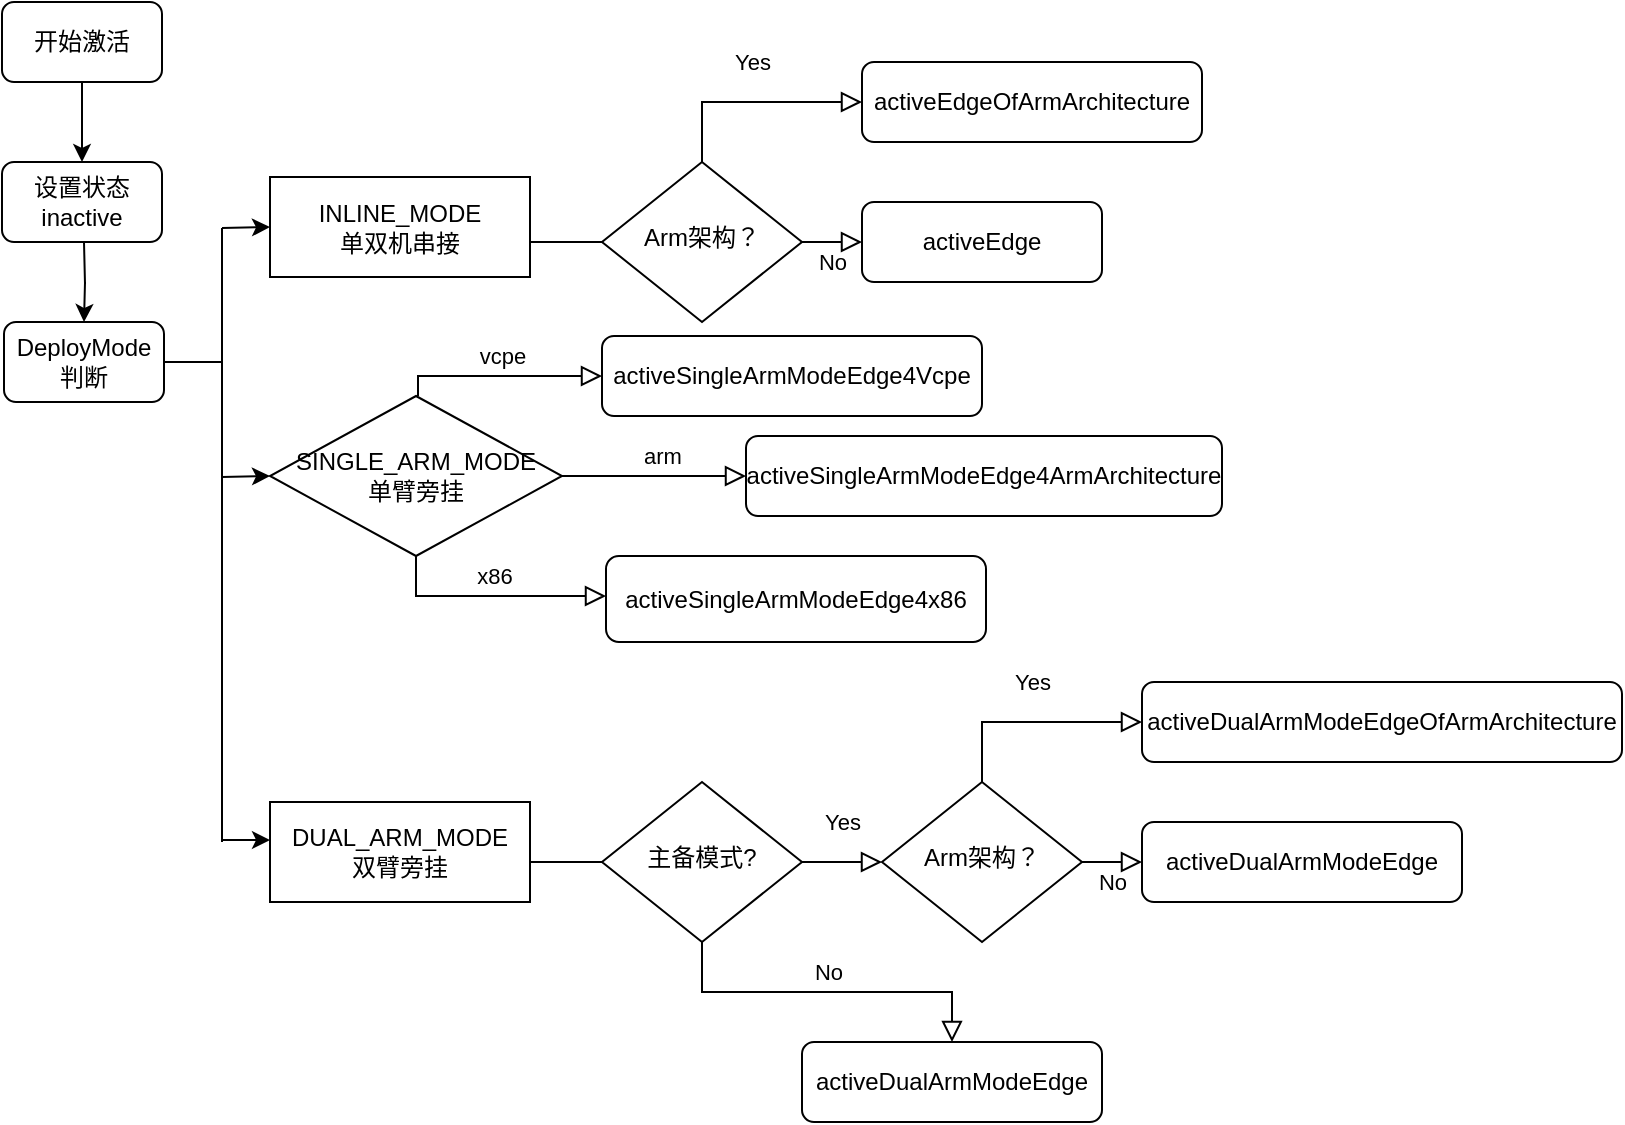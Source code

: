 <mxfile version="15.9.4" type="github">
  <diagram id="C5RBs43oDa-KdzZeNtuy" name="Page-1">
    <mxGraphModel dx="782" dy="468" grid="1" gridSize="10" guides="1" tooltips="1" connect="1" arrows="1" fold="1" page="1" pageScale="1" pageWidth="827" pageHeight="1169" math="0" shadow="0">
      <root>
        <mxCell id="WIyWlLk6GJQsqaUBKTNV-0" />
        <mxCell id="WIyWlLk6GJQsqaUBKTNV-1" parent="WIyWlLk6GJQsqaUBKTNV-0" />
        <mxCell id="WIyWlLk6GJQsqaUBKTNV-4" value="Yes" style="rounded=0;html=1;jettySize=auto;orthogonalLoop=1;fontSize=11;endArrow=block;endFill=0;endSize=8;strokeWidth=1;shadow=0;labelBackgroundColor=none;edgeStyle=orthogonalEdgeStyle;entryX=0;entryY=0.5;entryDx=0;entryDy=0;" parent="WIyWlLk6GJQsqaUBKTNV-1" source="WIyWlLk6GJQsqaUBKTNV-6" target="WIyWlLk6GJQsqaUBKTNV-11" edge="1">
          <mxGeometry y="20" relative="1" as="geometry">
            <mxPoint as="offset" />
            <mxPoint x="450" y="160" as="targetPoint" />
            <Array as="points">
              <mxPoint x="500" y="210" />
            </Array>
          </mxGeometry>
        </mxCell>
        <mxCell id="WIyWlLk6GJQsqaUBKTNV-5" value="No" style="edgeStyle=orthogonalEdgeStyle;rounded=0;html=1;jettySize=auto;orthogonalLoop=1;fontSize=11;endArrow=block;endFill=0;endSize=8;strokeWidth=1;shadow=0;labelBackgroundColor=none;" parent="WIyWlLk6GJQsqaUBKTNV-1" source="WIyWlLk6GJQsqaUBKTNV-6" target="WIyWlLk6GJQsqaUBKTNV-7" edge="1">
          <mxGeometry y="10" relative="1" as="geometry">
            <mxPoint as="offset" />
          </mxGeometry>
        </mxCell>
        <mxCell id="WIyWlLk6GJQsqaUBKTNV-6" value="Arm架构？" style="rhombus;whiteSpace=wrap;html=1;shadow=0;fontFamily=Helvetica;fontSize=12;align=center;strokeWidth=1;spacing=6;spacingTop=-4;" parent="WIyWlLk6GJQsqaUBKTNV-1" vertex="1">
          <mxGeometry x="450" y="240" width="100" height="80" as="geometry" />
        </mxCell>
        <mxCell id="WIyWlLk6GJQsqaUBKTNV-7" value="activeEdge" style="rounded=1;whiteSpace=wrap;html=1;fontSize=12;glass=0;strokeWidth=1;shadow=0;" parent="WIyWlLk6GJQsqaUBKTNV-1" vertex="1">
          <mxGeometry x="580" y="260" width="120" height="40" as="geometry" />
        </mxCell>
        <mxCell id="WIyWlLk6GJQsqaUBKTNV-11" value="activeEdgeOfArmArchitecture" style="rounded=1;whiteSpace=wrap;html=1;fontSize=12;glass=0;strokeWidth=1;shadow=0;" parent="WIyWlLk6GJQsqaUBKTNV-1" vertex="1">
          <mxGeometry x="580" y="190" width="170" height="40" as="geometry" />
        </mxCell>
        <mxCell id="NEQleENMyvZml1nFLo---3" style="edgeStyle=orthogonalEdgeStyle;rounded=0;orthogonalLoop=1;jettySize=auto;html=1;exitX=0.5;exitY=1;exitDx=0;exitDy=0;" edge="1" parent="WIyWlLk6GJQsqaUBKTNV-1" source="NEQleENMyvZml1nFLo---1">
          <mxGeometry relative="1" as="geometry">
            <mxPoint x="190" y="240" as="targetPoint" />
          </mxGeometry>
        </mxCell>
        <mxCell id="NEQleENMyvZml1nFLo---1" value="开始激活" style="rounded=1;whiteSpace=wrap;html=1;" vertex="1" parent="WIyWlLk6GJQsqaUBKTNV-1">
          <mxGeometry x="150" y="160" width="80" height="40" as="geometry" />
        </mxCell>
        <mxCell id="NEQleENMyvZml1nFLo---4" value="设置状态inactive" style="rounded=1;whiteSpace=wrap;html=1;" vertex="1" parent="WIyWlLk6GJQsqaUBKTNV-1">
          <mxGeometry x="150" y="240" width="80" height="40" as="geometry" />
        </mxCell>
        <mxCell id="NEQleENMyvZml1nFLo---7" style="edgeStyle=orthogonalEdgeStyle;rounded=0;orthogonalLoop=1;jettySize=auto;html=1;exitX=0.5;exitY=1;exitDx=0;exitDy=0;" edge="1" parent="WIyWlLk6GJQsqaUBKTNV-1">
          <mxGeometry relative="1" as="geometry">
            <mxPoint x="191" y="320" as="targetPoint" />
            <mxPoint x="191" y="280" as="sourcePoint" />
          </mxGeometry>
        </mxCell>
        <mxCell id="NEQleENMyvZml1nFLo---8" value="DeployMode判断" style="rounded=1;whiteSpace=wrap;html=1;" vertex="1" parent="WIyWlLk6GJQsqaUBKTNV-1">
          <mxGeometry x="151" y="320" width="80" height="40" as="geometry" />
        </mxCell>
        <mxCell id="NEQleENMyvZml1nFLo---10" value="INLINE_MODE&lt;br&gt;单双机串接" style="rounded=0;whiteSpace=wrap;html=1;" vertex="1" parent="WIyWlLk6GJQsqaUBKTNV-1">
          <mxGeometry x="284" y="247.5" width="130" height="50" as="geometry" />
        </mxCell>
        <mxCell id="NEQleENMyvZml1nFLo---13" value="DUAL_ARM_MODE&lt;br&gt;双臂旁挂" style="rounded=0;whiteSpace=wrap;html=1;" vertex="1" parent="WIyWlLk6GJQsqaUBKTNV-1">
          <mxGeometry x="284" y="560" width="130" height="50" as="geometry" />
        </mxCell>
        <mxCell id="NEQleENMyvZml1nFLo---14" value="" style="endArrow=none;html=1;rounded=0;entryX=1;entryY=0.5;entryDx=0;entryDy=0;" edge="1" parent="WIyWlLk6GJQsqaUBKTNV-1" target="NEQleENMyvZml1nFLo---8">
          <mxGeometry width="50" height="50" relative="1" as="geometry">
            <mxPoint x="260" y="340" as="sourcePoint" />
            <mxPoint x="430" y="300" as="targetPoint" />
          </mxGeometry>
        </mxCell>
        <mxCell id="NEQleENMyvZml1nFLo---15" value="" style="endArrow=none;html=1;rounded=0;" edge="1" parent="WIyWlLk6GJQsqaUBKTNV-1">
          <mxGeometry width="50" height="50" relative="1" as="geometry">
            <mxPoint x="260" y="580" as="sourcePoint" />
            <mxPoint x="260" y="273" as="targetPoint" />
          </mxGeometry>
        </mxCell>
        <mxCell id="NEQleENMyvZml1nFLo---16" value="" style="endArrow=classic;html=1;rounded=0;entryX=0;entryY=0.5;entryDx=0;entryDy=0;" edge="1" parent="WIyWlLk6GJQsqaUBKTNV-1" target="NEQleENMyvZml1nFLo---10">
          <mxGeometry width="50" height="50" relative="1" as="geometry">
            <mxPoint x="260" y="273" as="sourcePoint" />
            <mxPoint x="430" y="300" as="targetPoint" />
          </mxGeometry>
        </mxCell>
        <mxCell id="NEQleENMyvZml1nFLo---17" value="" style="endArrow=classic;html=1;rounded=0;entryX=0;entryY=0.5;entryDx=0;entryDy=0;" edge="1" parent="WIyWlLk6GJQsqaUBKTNV-1">
          <mxGeometry width="50" height="50" relative="1" as="geometry">
            <mxPoint x="260" y="397.5" as="sourcePoint" />
            <mxPoint x="284" y="397" as="targetPoint" />
          </mxGeometry>
        </mxCell>
        <mxCell id="NEQleENMyvZml1nFLo---18" value="" style="endArrow=classic;html=1;rounded=0;entryX=0;entryY=0.5;entryDx=0;entryDy=0;" edge="1" parent="WIyWlLk6GJQsqaUBKTNV-1">
          <mxGeometry width="50" height="50" relative="1" as="geometry">
            <mxPoint x="260" y="579" as="sourcePoint" />
            <mxPoint x="284" y="579" as="targetPoint" />
          </mxGeometry>
        </mxCell>
        <mxCell id="NEQleENMyvZml1nFLo---19" value="" style="endArrow=none;html=1;rounded=0;entryX=0;entryY=0.5;entryDx=0;entryDy=0;entryPerimeter=0;" edge="1" parent="WIyWlLk6GJQsqaUBKTNV-1" target="WIyWlLk6GJQsqaUBKTNV-6">
          <mxGeometry width="50" height="50" relative="1" as="geometry">
            <mxPoint x="414" y="280" as="sourcePoint" />
            <mxPoint x="444" y="280" as="targetPoint" />
          </mxGeometry>
        </mxCell>
        <mxCell id="NEQleENMyvZml1nFLo---20" value="&lt;span&gt;SINGLE_ARM_MODE&lt;/span&gt;&lt;br&gt;&lt;span&gt;单臂旁挂&lt;/span&gt;" style="rhombus;whiteSpace=wrap;html=1;" vertex="1" parent="WIyWlLk6GJQsqaUBKTNV-1">
          <mxGeometry x="284" y="357" width="146" height="80" as="geometry" />
        </mxCell>
        <mxCell id="NEQleENMyvZml1nFLo---21" value="vcpe" style="rounded=0;html=1;jettySize=auto;orthogonalLoop=1;fontSize=11;endArrow=block;endFill=0;endSize=8;strokeWidth=1;shadow=0;labelBackgroundColor=none;edgeStyle=orthogonalEdgeStyle;" edge="1" parent="WIyWlLk6GJQsqaUBKTNV-1">
          <mxGeometry x="0.02" y="10" relative="1" as="geometry">
            <mxPoint as="offset" />
            <mxPoint x="358" y="357" as="sourcePoint" />
            <mxPoint x="450" y="347" as="targetPoint" />
            <Array as="points">
              <mxPoint x="358" y="347" />
              <mxPoint x="438" y="347" />
            </Array>
          </mxGeometry>
        </mxCell>
        <mxCell id="NEQleENMyvZml1nFLo---22" value="activeSingleArmModeEdge4Vcpe" style="rounded=1;whiteSpace=wrap;html=1;fontSize=12;glass=0;strokeWidth=1;shadow=0;" vertex="1" parent="WIyWlLk6GJQsqaUBKTNV-1">
          <mxGeometry x="450" y="327" width="190" height="40" as="geometry" />
        </mxCell>
        <mxCell id="NEQleENMyvZml1nFLo---23" value="arm" style="rounded=0;html=1;jettySize=auto;orthogonalLoop=1;fontSize=11;endArrow=block;endFill=0;endSize=8;strokeWidth=1;shadow=0;labelBackgroundColor=none;edgeStyle=orthogonalEdgeStyle;" edge="1" parent="WIyWlLk6GJQsqaUBKTNV-1">
          <mxGeometry x="0.176" y="10" relative="1" as="geometry">
            <mxPoint as="offset" />
            <mxPoint x="440" y="397" as="sourcePoint" />
            <mxPoint x="522" y="397" as="targetPoint" />
            <Array as="points">
              <mxPoint x="430" y="397" />
              <mxPoint x="510" y="397" />
            </Array>
          </mxGeometry>
        </mxCell>
        <mxCell id="NEQleENMyvZml1nFLo---24" value="activeSingleArmModeEdge4ArmArchitecture" style="rounded=1;whiteSpace=wrap;html=1;fontSize=12;glass=0;strokeWidth=1;shadow=0;" vertex="1" parent="WIyWlLk6GJQsqaUBKTNV-1">
          <mxGeometry x="522" y="377" width="238" height="40" as="geometry" />
        </mxCell>
        <mxCell id="NEQleENMyvZml1nFLo---25" value="x86" style="rounded=0;html=1;jettySize=auto;orthogonalLoop=1;fontSize=11;endArrow=block;endFill=0;endSize=8;strokeWidth=1;shadow=0;labelBackgroundColor=none;edgeStyle=orthogonalEdgeStyle;exitX=0.5;exitY=1;exitDx=0;exitDy=0;" edge="1" parent="WIyWlLk6GJQsqaUBKTNV-1" source="NEQleENMyvZml1nFLo---20">
          <mxGeometry x="0.02" y="10" relative="1" as="geometry">
            <mxPoint as="offset" />
            <mxPoint x="360" y="467" as="sourcePoint" />
            <mxPoint x="452" y="457" as="targetPoint" />
            <Array as="points">
              <mxPoint x="357" y="457" />
            </Array>
          </mxGeometry>
        </mxCell>
        <mxCell id="NEQleENMyvZml1nFLo---26" value="activeSingleArmModeEdge4x86" style="rounded=1;whiteSpace=wrap;html=1;fontSize=12;glass=0;strokeWidth=1;shadow=0;" vertex="1" parent="WIyWlLk6GJQsqaUBKTNV-1">
          <mxGeometry x="452" y="437" width="190" height="43" as="geometry" />
        </mxCell>
        <mxCell id="NEQleENMyvZml1nFLo---27" value="Yes" style="rounded=0;html=1;jettySize=auto;orthogonalLoop=1;fontSize=11;endArrow=block;endFill=0;endSize=8;strokeWidth=1;shadow=0;labelBackgroundColor=none;edgeStyle=orthogonalEdgeStyle;entryX=0;entryY=0.5;entryDx=0;entryDy=0;" edge="1" parent="WIyWlLk6GJQsqaUBKTNV-1" source="NEQleENMyvZml1nFLo---29">
          <mxGeometry y="20" relative="1" as="geometry">
            <mxPoint as="offset" />
            <mxPoint x="590" y="590" as="targetPoint" />
            <Array as="points">
              <mxPoint x="580" y="590" />
              <mxPoint x="580" y="590" />
            </Array>
          </mxGeometry>
        </mxCell>
        <mxCell id="NEQleENMyvZml1nFLo---28" value="No" style="edgeStyle=orthogonalEdgeStyle;rounded=0;html=1;jettySize=auto;orthogonalLoop=1;fontSize=11;endArrow=block;endFill=0;endSize=8;strokeWidth=1;shadow=0;labelBackgroundColor=none;" edge="1" parent="WIyWlLk6GJQsqaUBKTNV-1" source="NEQleENMyvZml1nFLo---29" target="NEQleENMyvZml1nFLo---30">
          <mxGeometry y="10" relative="1" as="geometry">
            <mxPoint as="offset" />
          </mxGeometry>
        </mxCell>
        <mxCell id="NEQleENMyvZml1nFLo---29" value="主备模式?" style="rhombus;whiteSpace=wrap;html=1;shadow=0;fontFamily=Helvetica;fontSize=12;align=center;strokeWidth=1;spacing=6;spacingTop=-4;" vertex="1" parent="WIyWlLk6GJQsqaUBKTNV-1">
          <mxGeometry x="450" y="550" width="100" height="80" as="geometry" />
        </mxCell>
        <mxCell id="NEQleENMyvZml1nFLo---30" value="activeDualArmModeEdge" style="rounded=1;whiteSpace=wrap;html=1;fontSize=12;glass=0;strokeWidth=1;shadow=0;" vertex="1" parent="WIyWlLk6GJQsqaUBKTNV-1">
          <mxGeometry x="550" y="680" width="150" height="40" as="geometry" />
        </mxCell>
        <mxCell id="NEQleENMyvZml1nFLo---32" value="" style="endArrow=none;html=1;rounded=0;entryX=0;entryY=0.5;entryDx=0;entryDy=0;entryPerimeter=0;" edge="1" parent="WIyWlLk6GJQsqaUBKTNV-1" target="NEQleENMyvZml1nFLo---29">
          <mxGeometry width="50" height="50" relative="1" as="geometry">
            <mxPoint x="414" y="590" as="sourcePoint" />
            <mxPoint x="444" y="590" as="targetPoint" />
          </mxGeometry>
        </mxCell>
        <mxCell id="NEQleENMyvZml1nFLo---34" value="Yes" style="rounded=0;html=1;jettySize=auto;orthogonalLoop=1;fontSize=11;endArrow=block;endFill=0;endSize=8;strokeWidth=1;shadow=0;labelBackgroundColor=none;edgeStyle=orthogonalEdgeStyle;entryX=0;entryY=0.5;entryDx=0;entryDy=0;" edge="1" parent="WIyWlLk6GJQsqaUBKTNV-1" source="NEQleENMyvZml1nFLo---36" target="NEQleENMyvZml1nFLo---38">
          <mxGeometry y="20" relative="1" as="geometry">
            <mxPoint as="offset" />
            <mxPoint x="590" y="470" as="targetPoint" />
            <Array as="points">
              <mxPoint x="640" y="520" />
            </Array>
          </mxGeometry>
        </mxCell>
        <mxCell id="NEQleENMyvZml1nFLo---35" value="No" style="edgeStyle=orthogonalEdgeStyle;rounded=0;html=1;jettySize=auto;orthogonalLoop=1;fontSize=11;endArrow=block;endFill=0;endSize=8;strokeWidth=1;shadow=0;labelBackgroundColor=none;" edge="1" parent="WIyWlLk6GJQsqaUBKTNV-1" source="NEQleENMyvZml1nFLo---36" target="NEQleENMyvZml1nFLo---37">
          <mxGeometry y="10" relative="1" as="geometry">
            <mxPoint as="offset" />
          </mxGeometry>
        </mxCell>
        <mxCell id="NEQleENMyvZml1nFLo---36" value="Arm架构？" style="rhombus;whiteSpace=wrap;html=1;shadow=0;fontFamily=Helvetica;fontSize=12;align=center;strokeWidth=1;spacing=6;spacingTop=-4;" vertex="1" parent="WIyWlLk6GJQsqaUBKTNV-1">
          <mxGeometry x="590" y="550" width="100" height="80" as="geometry" />
        </mxCell>
        <mxCell id="NEQleENMyvZml1nFLo---37" value="activeDualArmModeEdge" style="rounded=1;whiteSpace=wrap;html=1;fontSize=12;glass=0;strokeWidth=1;shadow=0;" vertex="1" parent="WIyWlLk6GJQsqaUBKTNV-1">
          <mxGeometry x="720" y="570" width="160" height="40" as="geometry" />
        </mxCell>
        <mxCell id="NEQleENMyvZml1nFLo---38" value="activeDualArmModeEdgeOfArmArchitecture" style="rounded=1;whiteSpace=wrap;html=1;fontSize=12;glass=0;strokeWidth=1;shadow=0;" vertex="1" parent="WIyWlLk6GJQsqaUBKTNV-1">
          <mxGeometry x="720" y="500" width="240" height="40" as="geometry" />
        </mxCell>
      </root>
    </mxGraphModel>
  </diagram>
</mxfile>
